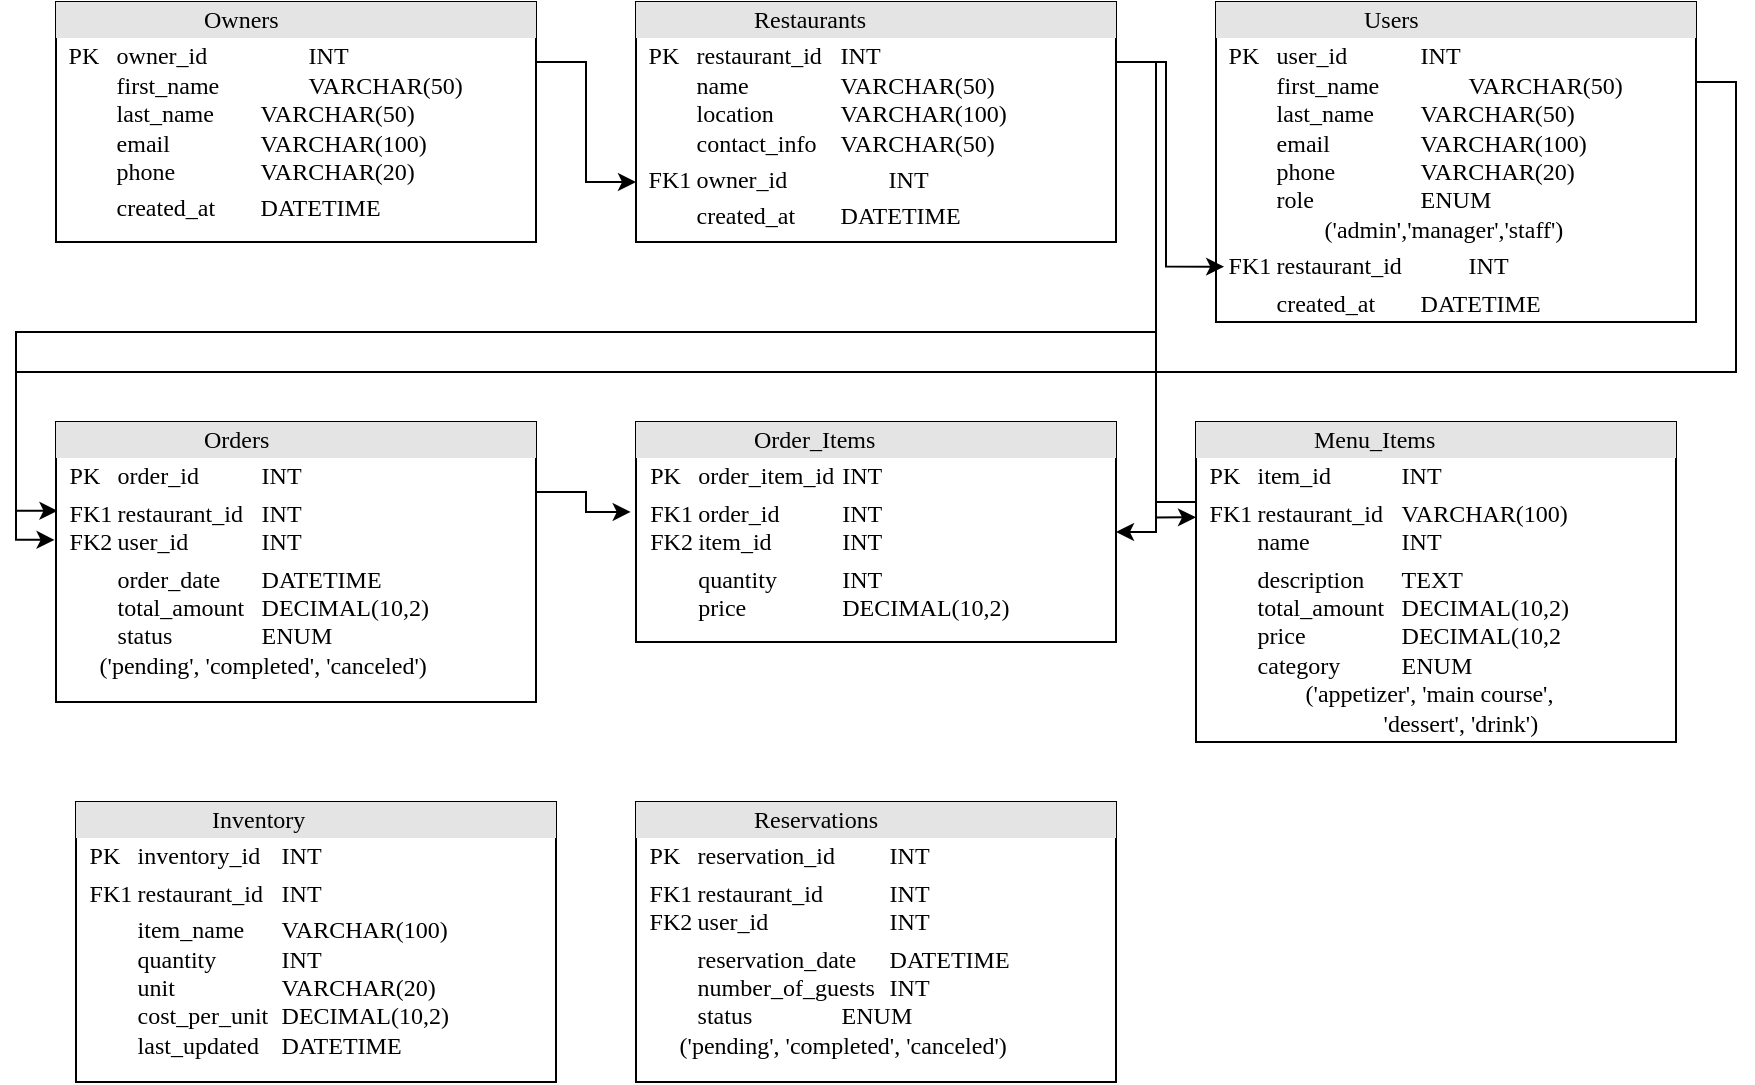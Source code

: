 <mxfile version="24.7.7">
  <diagram name="Page-1" id="2ca16b54-16f6-2749-3443-fa8db7711227">
    <mxGraphModel dx="1018" dy="695" grid="1" gridSize="10" guides="1" tooltips="1" connect="1" arrows="1" fold="1" page="1" pageScale="1" pageWidth="1100" pageHeight="850" background="none" math="0" shadow="0">
      <root>
        <mxCell id="0" />
        <mxCell id="1" parent="0" />
        <mxCell id="2ed32ef02a7f4228-1" value="&lt;div style=&quot;box-sizing:border-box;width:100%;background:#e4e4e4;padding:2px;&quot;&gt;&lt;span style=&quot;white-space: pre;&quot;&gt;&#x9;&lt;/span&gt;&lt;span style=&quot;white-space: pre;&quot;&gt;&#x9;&lt;/span&gt;&amp;nbsp; &amp;nbsp;Restaurants&lt;/div&gt;&lt;table style=&quot;width:100%;font-size:1em;&quot; cellpadding=&quot;2&quot; cellspacing=&quot;0&quot;&gt;&lt;tbody&gt;&lt;tr&gt;&lt;td&gt;&lt;br&gt;&lt;/td&gt;&lt;td&gt;PK&lt;span style=&quot;white-space: pre;&quot;&gt;&#x9;&lt;/span&gt;restaurant_id&lt;span style=&quot;white-space: pre;&quot;&gt;&#x9;&lt;/span&gt;INT&lt;br&gt;&lt;span style=&quot;white-space: pre;&quot;&gt;&#x9;&lt;/span&gt;name&lt;span style=&quot;white-space: pre;&quot;&gt;&#x9;&lt;span style=&quot;white-space: pre;&quot;&gt;&#x9;&lt;/span&gt;&lt;/span&gt;VARCHAR(50)&lt;br&gt;&lt;span style=&quot;white-space: pre;&quot;&gt;&#x9;&lt;/span&gt;location &lt;span style=&quot;white-space: pre;&quot;&gt;&#x9;&lt;span style=&quot;white-space: pre;&quot;&gt;&#x9;&lt;/span&gt;&lt;/span&gt;VARCHAR(100)&lt;span style=&quot;white-space: pre;&quot;&gt;&#x9;&lt;/span&gt;&lt;span style=&quot;white-space: pre;&quot;&gt;&#x9;&lt;/span&gt;&lt;br&gt;&lt;span style=&quot;white-space: pre;&quot;&gt;&#x9;&lt;/span&gt;contact_info&lt;span style=&quot;white-space: pre;&quot;&gt;&#x9;&lt;/span&gt;VARCHAR(50)&lt;br&gt;&lt;/td&gt;&lt;/tr&gt;&lt;tr&gt;&lt;td&gt;&lt;br&gt;&lt;/td&gt;&lt;td&gt;FK1&lt;span style=&quot;white-space: pre;&quot;&gt;&#x9;&lt;/span&gt;owner_id &lt;span style=&quot;white-space: pre;&quot;&gt;&#x9;&lt;/span&gt;&lt;span style=&quot;white-space: pre;&quot;&gt;&#x9;&lt;/span&gt;INT&lt;/td&gt;&lt;/tr&gt;&lt;tr&gt;&lt;td&gt;&lt;/td&gt;&lt;td&gt;&lt;span style=&quot;white-space: pre;&quot;&gt;&#x9;&lt;/span&gt;created_at &lt;span style=&quot;white-space: pre;&quot;&gt;&#x9;&lt;/span&gt;DATETIME&lt;span style=&quot;white-space: pre;&quot;&gt;&#x9;&lt;/span&gt;&lt;br&gt;&lt;br&gt;&lt;br&gt;&lt;/td&gt;&lt;/tr&gt;&lt;/tbody&gt;&lt;/table&gt;" style="verticalAlign=top;align=left;overflow=fill;html=1;rounded=0;shadow=0;comic=0;labelBackgroundColor=none;strokeWidth=1;fontFamily=Verdana;fontSize=12;direction=west;" parent="1" vertex="1">
          <mxGeometry x="400" y="100" width="240" height="120" as="geometry" />
        </mxCell>
        <mxCell id="NrU8K9URWD_vjnn8H3Nb-2" value="&lt;div style=&quot;box-sizing:border-box;width:100%;background:#e4e4e4;padding:2px;&quot;&gt;&lt;span style=&quot;white-space: pre;&quot;&gt;&#x9;&lt;/span&gt;&lt;span style=&quot;white-space: pre;&quot;&gt;&#x9;&lt;span style=&quot;white-space: pre;&quot;&gt;&#x9;&lt;/span&gt;&lt;/span&gt;Users&lt;/div&gt;&lt;table style=&quot;width:100%;font-size:1em;&quot; cellpadding=&quot;2&quot; cellspacing=&quot;0&quot;&gt;&lt;tbody&gt;&lt;tr&gt;&lt;td&gt;&lt;br&gt;&lt;/td&gt;&lt;td&gt;PK&lt;span style=&quot;white-space: pre;&quot;&gt;&#x9;&lt;/span&gt;user_id &lt;span style=&quot;white-space: pre;&quot;&gt;&#x9;&lt;/span&gt;&lt;span style=&quot;white-space: pre;&quot;&gt;&#x9;&lt;/span&gt;INT&lt;br&gt;&lt;span style=&quot;white-space: pre;&quot;&gt;&#x9;&lt;/span&gt;first_name&lt;span style=&quot;white-space: pre;&quot;&gt;&#x9;&lt;span style=&quot;white-space: pre;&quot;&gt;&#x9;&lt;/span&gt;&lt;/span&gt;VARCHAR(50)&lt;br&gt;&lt;span style=&quot;white-space: pre;&quot;&gt;&#x9;&lt;/span&gt;last_name &lt;span style=&quot;white-space: pre;&quot;&gt;&#x9;&lt;/span&gt;VARCHAR(50)&lt;span style=&quot;white-space: pre;&quot;&gt;&#x9;&lt;/span&gt;&lt;span style=&quot;white-space: pre;&quot;&gt;&#x9;&lt;/span&gt;&lt;br&gt;&lt;span style=&quot;white-space: pre;&quot;&gt;&#x9;&lt;/span&gt;email&lt;span style=&quot;white-space: pre;&quot;&gt;&#x9;&lt;/span&gt;&lt;span style=&quot;white-space: pre;&quot;&gt;&#x9;&lt;/span&gt;VARCHAR(100)&lt;br&gt;&lt;span style=&quot;white-space: pre;&quot;&gt;&#x9;&lt;/span&gt;phone&lt;span style=&quot;white-space: pre;&quot;&gt;&#x9;&lt;/span&gt;&lt;span style=&quot;white-space: pre;&quot;&gt;&#x9;&lt;/span&gt;VARCHAR(20)&lt;br&gt;&lt;span style=&quot;white-space: pre;&quot;&gt;&#x9;&lt;/span&gt;role &lt;span style=&quot;white-space: pre;&quot;&gt;&#x9;&lt;/span&gt;&lt;span style=&quot;white-space: pre;&quot;&gt;&#x9;&lt;/span&gt;&lt;span style=&quot;white-space: pre;&quot;&gt;&#x9;&lt;/span&gt;ENUM&lt;br&gt;&lt;span style=&quot;white-space: pre;&quot;&gt;&#x9;&lt;/span&gt;&lt;span style=&quot;white-space: pre;&quot;&gt;&#x9;&lt;/span&gt;(&#39;admin&#39;,&#39;manager&#39;,&#39;staff&#39;)&lt;br&gt;&lt;/td&gt;&lt;/tr&gt;&lt;tr&gt;&lt;td&gt;&lt;br&gt;&lt;/td&gt;&lt;td&gt;FK1&lt;span style=&quot;white-space: pre;&quot;&gt;&#x9;&lt;/span&gt;restaurant_id &lt;span style=&quot;white-space: pre;&quot;&gt;&#x9;&lt;/span&gt;&lt;span style=&quot;white-space: pre;&quot;&gt;&#x9;&lt;/span&gt;INT&lt;/td&gt;&lt;/tr&gt;&lt;tr&gt;&lt;td&gt;&lt;/td&gt;&lt;td&gt;&lt;span style=&quot;white-space: pre;&quot;&gt;&#x9;&lt;/span&gt;created_at &lt;span style=&quot;white-space: pre;&quot;&gt;&#x9;&lt;/span&gt;DATETIME&lt;span style=&quot;white-space: pre;&quot;&gt;&#x9;&lt;/span&gt;&lt;br&gt;&lt;br&gt;&lt;br&gt;&lt;/td&gt;&lt;/tr&gt;&lt;/tbody&gt;&lt;/table&gt;" style="verticalAlign=top;align=left;overflow=fill;html=1;rounded=0;shadow=0;comic=0;labelBackgroundColor=none;strokeWidth=1;fontFamily=Verdana;fontSize=12;direction=west;" parent="1" vertex="1">
          <mxGeometry x="690" y="100" width="240" height="160" as="geometry" />
        </mxCell>
        <mxCell id="NrU8K9URWD_vjnn8H3Nb-3" value="&lt;div style=&quot;box-sizing:border-box;width:100%;background:#e4e4e4;padding:2px;&quot;&gt;&lt;span style=&quot;white-space: pre;&quot;&gt;&#x9;&lt;/span&gt;&lt;span style=&quot;white-space: pre;&quot;&gt;&#x9;&lt;span style=&quot;white-space: pre;&quot;&gt;&#x9;&lt;/span&gt;&lt;/span&gt;Orders&lt;/div&gt;&lt;table style=&quot;width:100%;font-size:1em;&quot; cellpadding=&quot;2&quot; cellspacing=&quot;0&quot;&gt;&lt;tbody&gt;&lt;tr&gt;&lt;td&gt;&lt;br&gt;&lt;/td&gt;&lt;td&gt;PK&lt;span style=&quot;white-space: pre;&quot;&gt;&#x9;&lt;/span&gt;order_id&lt;span style=&quot;white-space: pre;&quot;&gt;&#x9;&lt;/span&gt;&lt;span style=&quot;white-space: pre;&quot;&gt;&#x9;&lt;/span&gt;INT&lt;br&gt;&lt;/td&gt;&lt;/tr&gt;&lt;tr&gt;&lt;td&gt;&lt;br&gt;&lt;/td&gt;&lt;td&gt;FK1&lt;span style=&quot;white-space: pre;&quot;&gt;&#x9;&lt;/span&gt;restaurant_id &lt;span style=&quot;white-space: pre;&quot;&gt;&#x9;&lt;/span&gt;INT&lt;br&gt;FK2&lt;span style=&quot;white-space: pre;&quot;&gt;&#x9;&lt;/span&gt;user_id &lt;span style=&quot;white-space: pre;&quot;&gt;&#x9;&lt;/span&gt;&lt;span style=&quot;white-space: pre;&quot;&gt;&#x9;&lt;/span&gt;INT&lt;br&gt;&lt;/td&gt;&lt;/tr&gt;&lt;tr&gt;&lt;td&gt;&lt;/td&gt;&lt;td&gt;&lt;span style=&quot;white-space: pre;&quot;&gt;&#x9;&lt;/span&gt;order_date &lt;span style=&quot;white-space: pre;&quot;&gt;&#x9;&lt;/span&gt;DATETIME&lt;span style=&quot;white-space: pre;&quot;&gt;&#x9;&lt;/span&gt;&lt;br&gt;&lt;span style=&quot;white-space: pre;&quot;&gt;&#x9;&lt;/span&gt;total_amount &lt;span style=&quot;white-space: pre;&quot;&gt;&#x9;&lt;/span&gt;DECIMAL(10,2)&lt;br&gt;&lt;span style=&quot;white-space: pre;&quot;&gt;&#x9;&lt;/span&gt;status &lt;span style=&quot;white-space: pre;&quot;&gt;&#x9;&lt;/span&gt;&lt;span style=&quot;white-space: pre;&quot;&gt;&#x9;&lt;/span&gt;ENUM&lt;br&gt;&amp;nbsp; &amp;nbsp; &amp;nbsp;(&#39;pending&#39;, &#39;completed&#39;, &#39;canceled&#39;)&lt;span style=&quot;white-space: pre;&quot;&gt;&#x9;&lt;/span&gt;&lt;br&gt;&lt;br&gt;&lt;br&gt;&lt;/td&gt;&lt;/tr&gt;&lt;/tbody&gt;&lt;/table&gt;" style="verticalAlign=top;align=left;overflow=fill;html=1;rounded=0;shadow=0;comic=0;labelBackgroundColor=none;strokeWidth=1;fontFamily=Verdana;fontSize=12;direction=west;" parent="1" vertex="1">
          <mxGeometry x="110" y="310" width="240" height="140" as="geometry" />
        </mxCell>
        <mxCell id="NrU8K9URWD_vjnn8H3Nb-4" value="&lt;div style=&quot;box-sizing:border-box;width:100%;background:#e4e4e4;padding:2px;&quot;&gt;&lt;span style=&quot;white-space: pre;&quot;&gt;&#x9;&lt;/span&gt;&lt;span style=&quot;white-space: pre;&quot;&gt;&#x9;&lt;/span&gt;&lt;span style=&quot;white-space-collapse: preserve;&quot;&gt;&amp;nbsp;  &lt;/span&gt;Reservations&lt;/div&gt;&lt;table style=&quot;width:100%;font-size:1em;&quot; cellpadding=&quot;2&quot; cellspacing=&quot;0&quot;&gt;&lt;tbody&gt;&lt;tr&gt;&lt;td&gt;&lt;br&gt;&lt;/td&gt;&lt;td&gt;PK&lt;span style=&quot;white-space: pre;&quot;&gt;&#x9;&lt;/span&gt;reservation_id&lt;span style=&quot;white-space: pre;&quot;&gt;&#x9;&lt;span style=&quot;white-space: pre;&quot;&gt;&#x9;&lt;/span&gt;&lt;/span&gt;INT&lt;br&gt;&lt;/td&gt;&lt;/tr&gt;&lt;tr&gt;&lt;td&gt;&lt;br&gt;&lt;/td&gt;&lt;td&gt;FK1&lt;span style=&quot;white-space: pre;&quot;&gt;&#x9;&lt;/span&gt;restaurant_id &lt;span style=&quot;white-space: pre;&quot;&gt;&#x9;&lt;span style=&quot;white-space: pre;&quot;&gt;&#x9;&lt;/span&gt;&lt;/span&gt;INT&lt;br&gt;FK2&lt;span style=&quot;white-space: pre;&quot;&gt;&#x9;&lt;/span&gt;user_id &lt;span style=&quot;white-space: pre;&quot;&gt;&#x9;&lt;/span&gt;&lt;span style=&quot;white-space: pre;&quot;&gt;&#x9;&lt;span style=&quot;white-space: pre;&quot;&gt;&#x9;&lt;/span&gt;&lt;/span&gt;INT&lt;br&gt;&lt;/td&gt;&lt;/tr&gt;&lt;tr&gt;&lt;td&gt;&lt;/td&gt;&lt;td&gt;&lt;span style=&quot;white-space: pre;&quot;&gt;&#x9;&lt;/span&gt;reservation_date &lt;span style=&quot;white-space: pre;&quot;&gt;&#x9;&lt;/span&gt;DATETIME&lt;span style=&quot;white-space: pre;&quot;&gt;&#x9;&lt;/span&gt;&lt;br&gt;&lt;span style=&quot;white-space: pre;&quot;&gt;&#x9;&lt;/span&gt;number_of_guests  &lt;span style=&quot;white-space: pre;&quot;&gt;&#x9;&lt;/span&gt;INT&lt;br&gt;&lt;span style=&quot;white-space: pre;&quot;&gt;&#x9;&lt;/span&gt;status &lt;span style=&quot;white-space: pre;&quot;&gt;&#x9;&lt;/span&gt;&lt;span style=&quot;white-space: pre;&quot;&gt;&#x9;&lt;/span&gt;ENUM&lt;br&gt;&amp;nbsp; &amp;nbsp; &amp;nbsp;(&#39;pending&#39;, &#39;completed&#39;, &#39;canceled&#39;)&lt;span style=&quot;white-space: pre;&quot;&gt;&#x9;&lt;/span&gt;&lt;br&gt;&lt;br&gt;&lt;br&gt;&lt;/td&gt;&lt;/tr&gt;&lt;/tbody&gt;&lt;/table&gt;" style="verticalAlign=top;align=left;overflow=fill;html=1;rounded=0;shadow=0;comic=0;labelBackgroundColor=none;strokeWidth=1;fontFamily=Verdana;fontSize=12;direction=west;" parent="1" vertex="1">
          <mxGeometry x="400" y="500" width="240" height="140" as="geometry" />
        </mxCell>
        <mxCell id="NrU8K9URWD_vjnn8H3Nb-5" value="&lt;div style=&quot;box-sizing:border-box;width:100%;background:#e4e4e4;padding:2px;&quot;&gt;&lt;span style=&quot;white-space: pre;&quot;&gt;&#x9;&lt;/span&gt;&lt;span style=&quot;white-space: pre;&quot;&gt;&#x9;&lt;/span&gt;&lt;span style=&quot;white-space-collapse: preserve;&quot;&gt;&amp;nbsp;     &lt;/span&gt;Inventory&lt;/div&gt;&lt;table style=&quot;width:100%;font-size:1em;&quot; cellpadding=&quot;2&quot; cellspacing=&quot;0&quot;&gt;&lt;tbody&gt;&lt;tr&gt;&lt;td&gt;&lt;br&gt;&lt;/td&gt;&lt;td&gt;PK&lt;span style=&quot;white-space: pre;&quot;&gt;&#x9;&lt;/span&gt;inventory_id&lt;span style=&quot;white-space: pre;&quot;&gt;&#x9;&lt;/span&gt;INT&lt;br&gt;&lt;/td&gt;&lt;/tr&gt;&lt;tr&gt;&lt;td&gt;&lt;br&gt;&lt;/td&gt;&lt;td&gt;FK1&lt;span style=&quot;white-space: pre;&quot;&gt;&#x9;&lt;/span&gt;restaurant_id &lt;span style=&quot;white-space: pre;&quot;&gt;&#x9;&lt;/span&gt;INT&lt;br&gt;&lt;/td&gt;&lt;/tr&gt;&lt;tr&gt;&lt;td&gt;&lt;/td&gt;&lt;td&gt;&lt;span style=&quot;white-space: pre;&quot;&gt;&#x9;&lt;/span&gt;item_name &lt;span style=&quot;white-space: pre;&quot;&gt;&#x9;&lt;/span&gt;VARCHAR(100)&lt;span style=&quot;white-space: pre;&quot;&gt;&#x9;&lt;/span&gt;&lt;br&gt;&lt;span style=&quot;white-space: pre;&quot;&gt;&#x9;&lt;/span&gt;quantity &lt;span style=&quot;white-space: pre;&quot;&gt;&#x9;&lt;span style=&quot;white-space: pre;&quot;&gt;&#x9;&lt;/span&gt;I&lt;/span&gt;NT&lt;br&gt;&lt;span style=&quot;white-space: pre;&quot;&gt;&#x9;&lt;/span&gt;unit &lt;span style=&quot;white-space: pre;&quot;&gt;&#x9;&lt;/span&gt;&lt;span style=&quot;white-space: pre;&quot;&gt;&#x9;&lt;/span&gt;&lt;span style=&quot;white-space: pre;&quot;&gt;&#x9;&lt;/span&gt;VARCHAR(20)&lt;br&gt;&lt;span style=&quot;white-space: pre;&quot;&gt;&#x9;&lt;/span&gt;cost_per_unit &lt;span style=&quot;white-space: pre;&quot;&gt;&#x9;&lt;/span&gt;DECIMAL(10,2)&lt;span style=&quot;white-space: pre;&quot;&gt;&#x9;&lt;/span&gt;&lt;br&gt;&lt;span style=&quot;white-space: pre;&quot;&gt;&#x9;&lt;/span&gt;last_updated&lt;span style=&quot;white-space: pre;&quot;&gt;&#x9;&lt;/span&gt;DATETIME&lt;br&gt;&lt;br&gt;&lt;/td&gt;&lt;/tr&gt;&lt;/tbody&gt;&lt;/table&gt;" style="verticalAlign=top;align=left;overflow=fill;html=1;rounded=0;shadow=0;comic=0;labelBackgroundColor=none;strokeWidth=1;fontFamily=Verdana;fontSize=12;direction=west;" parent="1" vertex="1">
          <mxGeometry x="120" y="500" width="240" height="140" as="geometry" />
        </mxCell>
        <mxCell id="NrU8K9URWD_vjnn8H3Nb-6" value="&lt;div style=&quot;box-sizing:border-box;width:100%;background:#e4e4e4;padding:2px;&quot;&gt;&lt;span style=&quot;white-space: pre;&quot;&gt;&#x9;&lt;/span&gt;&lt;span style=&quot;white-space: pre;&quot;&gt;&#x9;&lt;/span&gt;&lt;span style=&quot;white-space-collapse: preserve;&quot;&gt;&amp;nbsp;  &lt;/span&gt;Order_Items&lt;/div&gt;&lt;table style=&quot;width:100%;font-size:1em;&quot; cellpadding=&quot;2&quot; cellspacing=&quot;0&quot;&gt;&lt;tbody&gt;&lt;tr&gt;&lt;td&gt;&lt;br&gt;&lt;/td&gt;&lt;td&gt;PK&lt;span style=&quot;white-space: pre;&quot;&gt;&#x9;&lt;/span&gt;order_item_id&lt;span style=&quot;white-space: pre;&quot;&gt;&#x9;&lt;/span&gt;INT&lt;br&gt;&lt;/td&gt;&lt;/tr&gt;&lt;tr&gt;&lt;td&gt;&lt;br&gt;&lt;/td&gt;&lt;td&gt;FK1&lt;span style=&quot;white-space: pre;&quot;&gt;&#x9;&lt;/span&gt;order_id &lt;span style=&quot;white-space: pre;&quot;&gt;&#x9;&lt;span style=&quot;white-space: pre;&quot;&gt;&#x9;&lt;/span&gt;&lt;/span&gt;INT&lt;br&gt;FK2&lt;span style=&quot;white-space: pre;&quot;&gt;&#x9;&lt;/span&gt;item_id &lt;span style=&quot;white-space: pre;&quot;&gt;&#x9;&lt;/span&gt;&lt;span style=&quot;white-space: pre;&quot;&gt;&#x9;&lt;/span&gt;INT&lt;br&gt;&lt;/td&gt;&lt;/tr&gt;&lt;tr&gt;&lt;td&gt;&lt;/td&gt;&lt;td&gt;&lt;span style=&quot;white-space: pre;&quot;&gt;&#x9;&lt;/span&gt;quantity &lt;span style=&quot;white-space: pre;&quot;&gt;&#x9;&lt;span style=&quot;white-space: pre;&quot;&gt;&#x9;&lt;/span&gt;&lt;/span&gt;INT&lt;span style=&quot;white-space: pre;&quot;&gt;&#x9;&lt;/span&gt;&lt;br&gt;&lt;span style=&quot;white-space: pre;&quot;&gt;&#x9;&lt;/span&gt;price &lt;span style=&quot;white-space: pre;&quot;&gt;&#x9;&lt;span style=&quot;white-space: pre;&quot;&gt;&#x9;&lt;/span&gt;&lt;/span&gt;DECIMAL(10,2)&lt;br&gt;&lt;span style=&quot;white-space: pre;&quot;&gt;&#x9;&lt;/span&gt;&lt;br&gt;&lt;br&gt;&lt;br&gt;&lt;/td&gt;&lt;/tr&gt;&lt;/tbody&gt;&lt;/table&gt;" style="verticalAlign=top;align=left;overflow=fill;html=1;rounded=0;shadow=0;comic=0;labelBackgroundColor=none;strokeWidth=1;fontFamily=Verdana;fontSize=12;direction=west;" parent="1" vertex="1">
          <mxGeometry x="400" y="310" width="240" height="110" as="geometry" />
        </mxCell>
        <mxCell id="QsfISH8xJP3RLZ2mijm0-16" style="edgeStyle=orthogonalEdgeStyle;rounded=0;orthogonalLoop=1;jettySize=auto;html=1;exitX=1;exitY=0.75;exitDx=0;exitDy=0;entryX=0;entryY=0.5;entryDx=0;entryDy=0;" edge="1" parent="1" source="NrU8K9URWD_vjnn8H3Nb-7" target="NrU8K9URWD_vjnn8H3Nb-6">
          <mxGeometry relative="1" as="geometry" />
        </mxCell>
        <mxCell id="NrU8K9URWD_vjnn8H3Nb-7" value="&lt;div style=&quot;box-sizing:border-box;width:100%;background:#e4e4e4;padding:2px;&quot;&gt;&lt;span style=&quot;white-space: pre;&quot;&gt;&#x9;&lt;span style=&quot;white-space: pre;&quot;&gt;&#x9;&lt;/span&gt;   &lt;/span&gt;Menu_Items&lt;/div&gt;&lt;table style=&quot;width:100%;font-size:1em;&quot; cellpadding=&quot;2&quot; cellspacing=&quot;0&quot;&gt;&lt;tbody&gt;&lt;tr&gt;&lt;td&gt;&lt;br&gt;&lt;/td&gt;&lt;td&gt;PK&lt;span style=&quot;white-space: pre;&quot;&gt;&#x9;&lt;/span&gt;item_id&lt;span style=&quot;white-space: pre;&quot;&gt;&#x9;&lt;/span&gt;&lt;span style=&quot;white-space: pre;&quot;&gt;&#x9;&lt;/span&gt;INT&lt;br&gt;&lt;/td&gt;&lt;/tr&gt;&lt;tr&gt;&lt;td&gt;&lt;br&gt;&lt;/td&gt;&lt;td&gt;FK1&lt;span style=&quot;white-space: pre;&quot;&gt;&#x9;&lt;/span&gt;restaurant_id &lt;span style=&quot;white-space: pre;&quot;&gt;&#x9;&lt;/span&gt;VARCHAR(100)&lt;br&gt;&lt;span style=&quot;white-space: pre;&quot;&gt;&#x9;&lt;/span&gt;name &lt;span style=&quot;white-space: pre;&quot;&gt;&#x9;&lt;/span&gt;&lt;span style=&quot;white-space: pre;&quot;&gt;&#x9;&lt;/span&gt;INT&lt;br&gt;&lt;/td&gt;&lt;/tr&gt;&lt;tr&gt;&lt;td&gt;&lt;/td&gt;&lt;td&gt;&lt;span style=&quot;white-space: pre;&quot;&gt;&#x9;&lt;/span&gt;description &lt;span style=&quot;white-space: pre;&quot;&gt;&#x9;&lt;/span&gt;TEXT&lt;span style=&quot;white-space: pre;&quot;&gt;&#x9;&lt;/span&gt;&lt;br&gt;&lt;span style=&quot;white-space: pre;&quot;&gt;&#x9;&lt;/span&gt;total_amount &lt;span style=&quot;white-space: pre;&quot;&gt;&#x9;&lt;/span&gt;DECIMAL(10,2)&lt;br&gt;&lt;span style=&quot;white-space: pre;&quot;&gt;&#x9;&lt;/span&gt;price &lt;span style=&quot;white-space: pre;&quot;&gt;&#x9;&lt;/span&gt;&lt;span style=&quot;white-space: pre;&quot;&gt;&#x9;&lt;/span&gt;DECIMAL(10,2&lt;span style=&quot;white-space: pre;&quot;&gt;&#x9;&lt;/span&gt;&lt;br&gt;&lt;span style=&quot;white-space: pre;&quot;&gt;&#x9;&lt;/span&gt;category &lt;span style=&quot;white-space: pre;&quot;&gt;&#x9;&lt;/span&gt;&lt;span style=&quot;white-space: pre;&quot;&gt;&#x9;&lt;/span&gt;ENUM&lt;br&gt;&lt;span style=&quot;white-space: pre;&quot;&gt;&#x9;&lt;/span&gt;&lt;span style=&quot;white-space: pre;&quot;&gt;&#x9;&lt;/span&gt;(&#39;appetizer&#39;, &#39;main course&#39;,&lt;br&gt;&lt;span style=&quot;white-space: pre;&quot;&gt;&#x9;&lt;/span&gt;&lt;span style=&quot;white-space: pre;&quot;&gt;&#x9;&lt;/span&gt;&lt;span style=&quot;white-space: pre;&quot;&gt;&#x9;&lt;/span&gt;&amp;nbsp; &amp;nbsp;&amp;nbsp;&amp;nbsp;&#39;dessert&#39;, &#39;drink&#39;)&lt;br&gt;&lt;br&gt;&lt;/td&gt;&lt;/tr&gt;&lt;/tbody&gt;&lt;/table&gt;" style="verticalAlign=top;align=left;overflow=fill;html=1;rounded=0;shadow=0;comic=0;labelBackgroundColor=none;strokeWidth=1;fontFamily=Verdana;fontSize=12;direction=west;" parent="1" vertex="1">
          <mxGeometry x="680" y="310" width="240" height="160" as="geometry" />
        </mxCell>
        <mxCell id="QsfISH8xJP3RLZ2mijm0-4" style="edgeStyle=orthogonalEdgeStyle;rounded=0;orthogonalLoop=1;jettySize=auto;html=1;exitX=0;exitY=0.75;exitDx=0;exitDy=0;entryX=1;entryY=0.25;entryDx=0;entryDy=0;elbow=vertical;" edge="1" parent="1" source="QsfISH8xJP3RLZ2mijm0-1" target="2ed32ef02a7f4228-1">
          <mxGeometry relative="1" as="geometry" />
        </mxCell>
        <mxCell id="QsfISH8xJP3RLZ2mijm0-1" value="&lt;div style=&quot;box-sizing:border-box;width:100%;background:#e4e4e4;padding:2px;&quot;&gt;&lt;span style=&quot;white-space: pre;&quot;&gt;&#x9;&lt;/span&gt;&lt;span style=&quot;white-space: pre;&quot;&gt;&#x9;&lt;span style=&quot;white-space: pre;&quot;&gt;&#x9;&lt;/span&gt;&lt;/span&gt;Owners&lt;/div&gt;&lt;table style=&quot;width:100%;font-size:1em;&quot; cellpadding=&quot;2&quot; cellspacing=&quot;0&quot;&gt;&lt;tbody&gt;&lt;tr&gt;&lt;td&gt;&lt;br&gt;&lt;/td&gt;&lt;td&gt;PK&lt;span style=&quot;white-space: pre;&quot;&gt;&#x9;&lt;/span&gt;owner_id &lt;span style=&quot;white-space: pre;&quot;&gt;&#x9;&lt;/span&gt;&lt;span style=&quot;white-space: pre;&quot;&gt;&#x9;&lt;/span&gt;INT&lt;br&gt;&lt;span style=&quot;white-space: pre;&quot;&gt;&#x9;&lt;/span&gt;first_name&lt;span style=&quot;white-space: pre;&quot;&gt;&#x9;&lt;span style=&quot;white-space: pre;&quot;&gt;&#x9;&lt;/span&gt;&lt;/span&gt;VARCHAR(50)&lt;br&gt;&lt;span style=&quot;white-space: pre;&quot;&gt;&#x9;&lt;/span&gt;last_name &lt;span style=&quot;white-space: pre;&quot;&gt;&#x9;&lt;/span&gt;VARCHAR(50)&lt;span style=&quot;white-space: pre;&quot;&gt;&#x9;&lt;/span&gt;&lt;span style=&quot;white-space: pre;&quot;&gt;&#x9;&lt;/span&gt;&lt;br&gt;&lt;span style=&quot;white-space: pre;&quot;&gt;&#x9;&lt;/span&gt;email&lt;span style=&quot;white-space: pre;&quot;&gt;&#x9;&lt;/span&gt;&lt;span style=&quot;white-space: pre;&quot;&gt;&#x9;&lt;/span&gt;VARCHAR(100)&lt;br&gt;&lt;span style=&quot;white-space: pre;&quot;&gt;&#x9;&lt;/span&gt;phone&lt;span style=&quot;white-space: pre;&quot;&gt;&#x9;&lt;/span&gt;&lt;span style=&quot;white-space: pre;&quot;&gt;&#x9;&lt;/span&gt;VARCHAR(20)&lt;br&gt;&lt;/td&gt;&lt;/tr&gt;&lt;tr&gt;&lt;td&gt;&lt;/td&gt;&lt;td&gt;&lt;span style=&quot;white-space: pre;&quot;&gt;&#x9;&lt;/span&gt;created_at &lt;span style=&quot;white-space: pre;&quot;&gt;&#x9;&lt;/span&gt;DATETIME&lt;span style=&quot;white-space: pre;&quot;&gt;&#x9;&lt;/span&gt;&lt;br&gt;&lt;br&gt;&lt;br&gt;&lt;/td&gt;&lt;/tr&gt;&lt;/tbody&gt;&lt;/table&gt;" style="verticalAlign=top;align=left;overflow=fill;html=1;rounded=0;shadow=0;comic=0;labelBackgroundColor=none;strokeWidth=1;fontFamily=Verdana;fontSize=12;direction=west;" vertex="1" parent="1">
          <mxGeometry x="110" y="100" width="240" height="120" as="geometry" />
        </mxCell>
        <mxCell id="QsfISH8xJP3RLZ2mijm0-5" style="edgeStyle=orthogonalEdgeStyle;rounded=0;orthogonalLoop=1;jettySize=auto;html=1;exitX=0;exitY=0.75;exitDx=0;exitDy=0;entryX=0.983;entryY=0.173;entryDx=0;entryDy=0;entryPerimeter=0;" edge="1" parent="1" source="2ed32ef02a7f4228-1" target="NrU8K9URWD_vjnn8H3Nb-2">
          <mxGeometry relative="1" as="geometry" />
        </mxCell>
        <mxCell id="QsfISH8xJP3RLZ2mijm0-6" style="edgeStyle=orthogonalEdgeStyle;rounded=0;orthogonalLoop=1;jettySize=auto;html=1;exitX=0;exitY=0.75;exitDx=0;exitDy=0;entryX=1.003;entryY=0.579;entryDx=0;entryDy=0;entryPerimeter=0;" edge="1" parent="1" source="NrU8K9URWD_vjnn8H3Nb-2" target="NrU8K9URWD_vjnn8H3Nb-3">
          <mxGeometry relative="1" as="geometry" />
        </mxCell>
        <mxCell id="QsfISH8xJP3RLZ2mijm0-7" style="edgeStyle=orthogonalEdgeStyle;rounded=0;orthogonalLoop=1;jettySize=auto;html=1;exitX=0;exitY=0.75;exitDx=0;exitDy=0;entryX=0.997;entryY=0.683;entryDx=0;entryDy=0;entryPerimeter=0;" edge="1" parent="1" source="2ed32ef02a7f4228-1" target="NrU8K9URWD_vjnn8H3Nb-3">
          <mxGeometry relative="1" as="geometry" />
        </mxCell>
        <mxCell id="QsfISH8xJP3RLZ2mijm0-9" style="edgeStyle=orthogonalEdgeStyle;rounded=0;orthogonalLoop=1;jettySize=auto;html=1;exitX=0;exitY=0.75;exitDx=0;exitDy=0;entryX=1;entryY=0.702;entryDx=0;entryDy=0;entryPerimeter=0;" edge="1" parent="1" source="2ed32ef02a7f4228-1" target="NrU8K9URWD_vjnn8H3Nb-7">
          <mxGeometry relative="1" as="geometry" />
        </mxCell>
        <mxCell id="QsfISH8xJP3RLZ2mijm0-10" style="edgeStyle=orthogonalEdgeStyle;rounded=0;orthogonalLoop=1;jettySize=auto;html=1;exitX=0;exitY=0.75;exitDx=0;exitDy=0;entryX=1.011;entryY=0.591;entryDx=0;entryDy=0;entryPerimeter=0;" edge="1" parent="1" source="NrU8K9URWD_vjnn8H3Nb-3" target="NrU8K9URWD_vjnn8H3Nb-6">
          <mxGeometry relative="1" as="geometry" />
        </mxCell>
      </root>
    </mxGraphModel>
  </diagram>
</mxfile>
